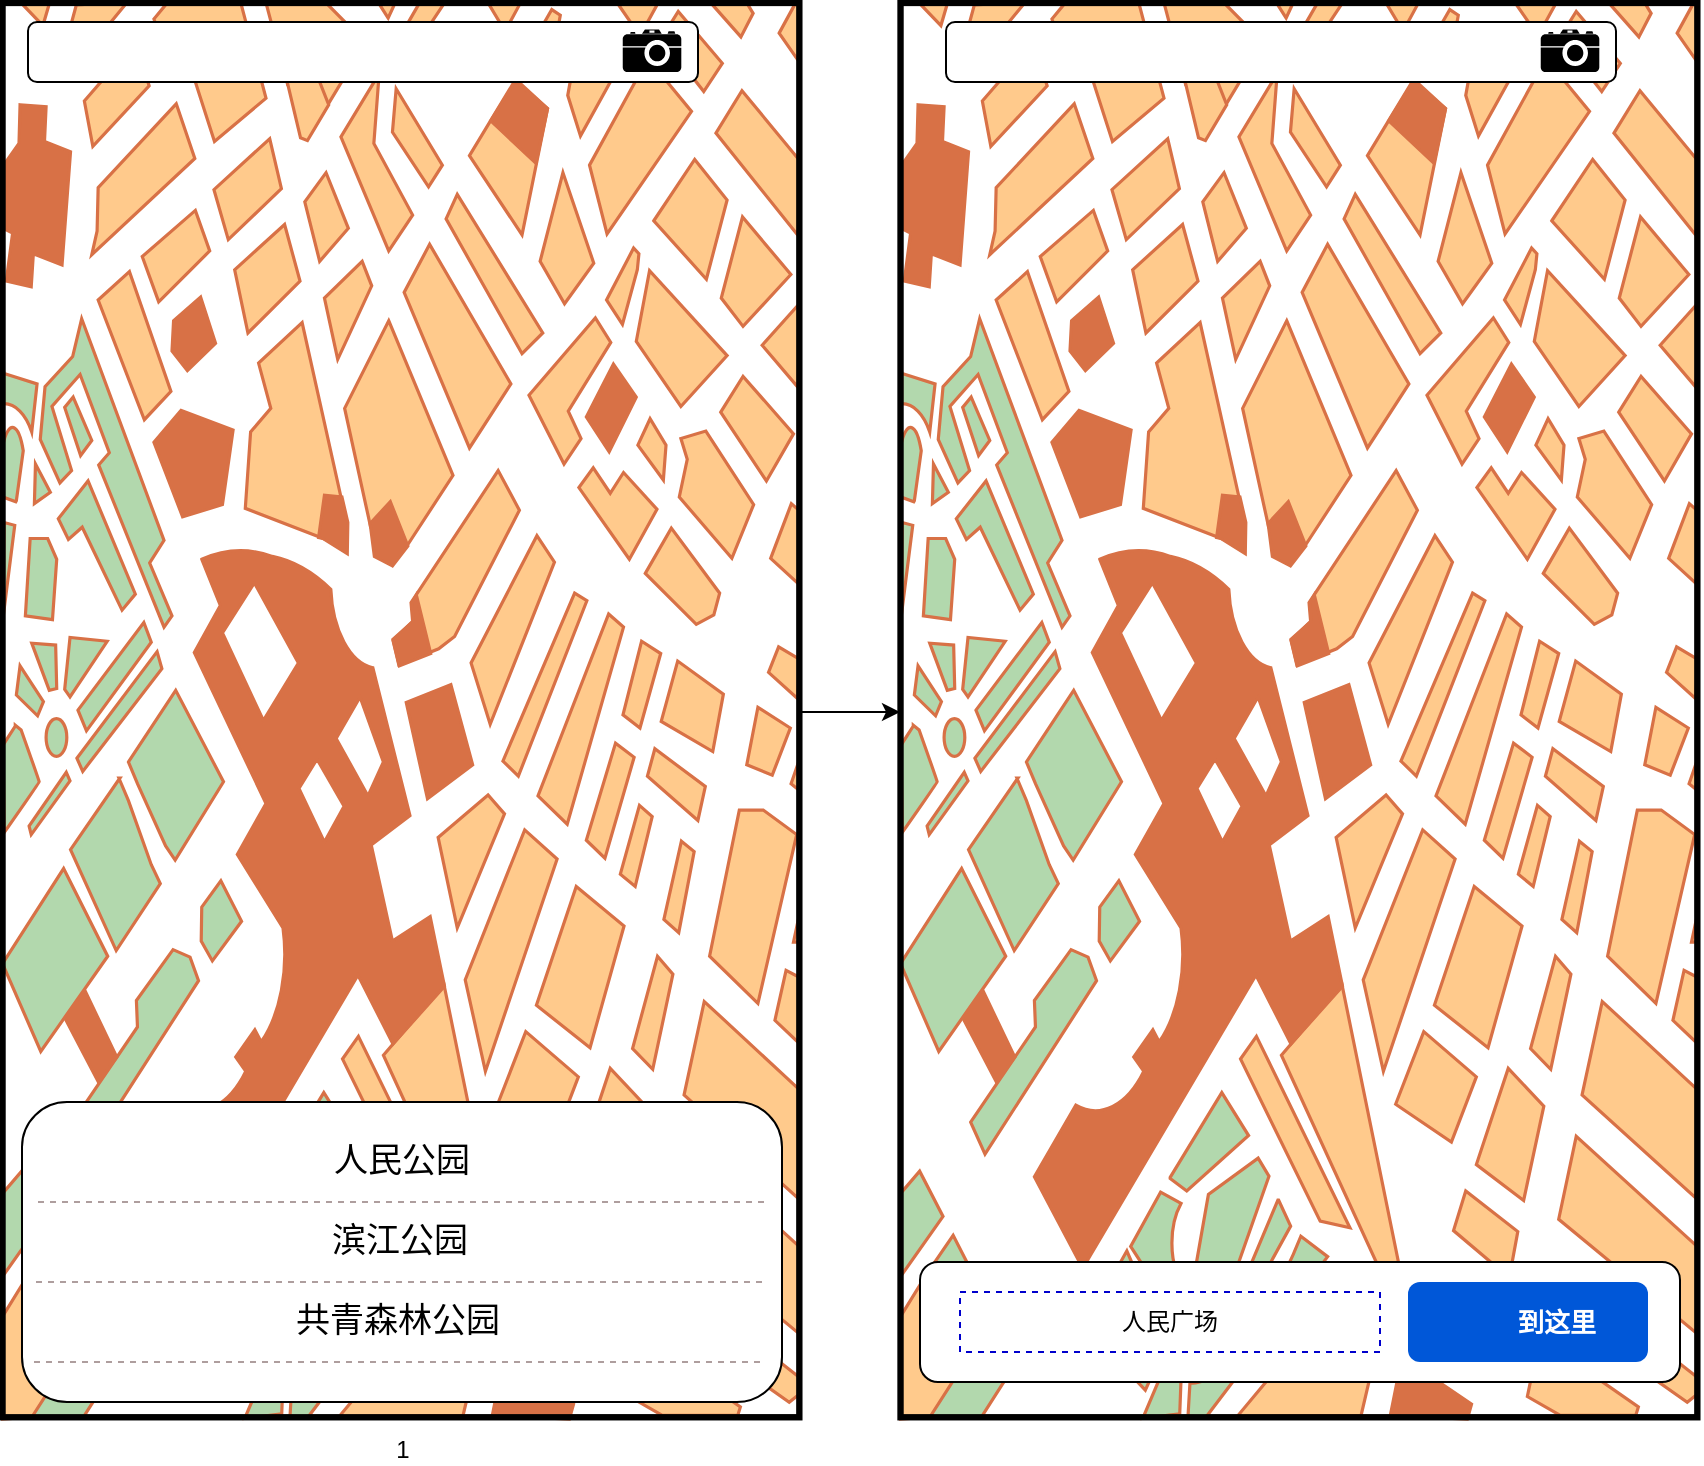 <mxfile version="24.7.7">
  <diagram name="Page-1" id="NTci2zjAOPUxK90D50eq">
    <mxGraphModel dx="1817" dy="1212" grid="1" gridSize="10" guides="1" tooltips="1" connect="1" arrows="1" fold="1" page="1" pageScale="1" pageWidth="850" pageHeight="1100" math="0" shadow="0">
      <root>
        <mxCell id="0" />
        <mxCell id="1" parent="0" />
        <mxCell id="WwSMeB14amw_9LTCPX0T-28" value="" style="edgeStyle=orthogonalEdgeStyle;rounded=0;orthogonalLoop=1;jettySize=auto;html=1;" edge="1" parent="1" source="UZjuZ-FUdFmY1X8hekNM-1" target="WwSMeB14amw_9LTCPX0T-10">
          <mxGeometry relative="1" as="geometry" />
        </mxCell>
        <mxCell id="UZjuZ-FUdFmY1X8hekNM-1" value="1" style="verticalLabelPosition=bottom;shadow=0;dashed=0;align=center;html=1;verticalAlign=top;strokeWidth=1;shape=mxgraph.mockup.misc.map;rounded=1;" parent="1" vertex="1">
          <mxGeometry x="279" y="210" width="400" height="710" as="geometry" />
        </mxCell>
        <mxCell id="UZjuZ-FUdFmY1X8hekNM-2" value="" style="rounded=1;whiteSpace=wrap;html=1;" parent="1" vertex="1">
          <mxGeometry x="292" y="220" width="335" height="30" as="geometry" />
        </mxCell>
        <mxCell id="UZjuZ-FUdFmY1X8hekNM-9" value="" style="shape=image;html=1;verticalAlign=top;verticalLabelPosition=bottom;labelBackgroundColor=#ffffff;imageAspect=0;aspect=fixed;image=https://cdn4.iconfinder.com/data/icons/evil-icons-user-interface/64/menu-128.png;rounded=1;" parent="1" vertex="1">
          <mxGeometry x="637" y="219.3" width="32.6" height="32.6" as="geometry" />
        </mxCell>
        <mxCell id="UZjuZ-FUdFmY1X8hekNM-10" value="" style="shape=mxgraph.signs.tech.camera_2;html=1;pointerEvents=1;fillColor=#000000;strokeColor=none;verticalLabelPosition=bottom;verticalAlign=top;align=center;rounded=1;" parent="1" vertex="1">
          <mxGeometry x="589.37" y="223.7" width="29.29" height="21.3" as="geometry" />
        </mxCell>
        <mxCell id="UZjuZ-FUdFmY1X8hekNM-13" value="" style="shape=image;html=1;verticalAlign=top;verticalLabelPosition=bottom;labelBackgroundColor=#ffffff;imageAspect=0;aspect=fixed;image=https://cdn2.iconfinder.com/data/icons/boxicons-solid-vol-1/24/bxs-cat-128.png;rounded=1;" parent="1" vertex="1">
          <mxGeometry x="296" y="220.3" width="30" height="30" as="geometry" />
        </mxCell>
        <mxCell id="WwSMeB14amw_9LTCPX0T-7" value="" style="shape=mxgraph.signs.transportation.car_1;html=1;pointerEvents=1;fillColor=#FCFCFC;strokeColor=none;verticalLabelPosition=bottom;verticalAlign=top;align=center;sketch=0;" vertex="1" parent="1">
          <mxGeometry x="547" y="863.5" width="28.13" height="25" as="geometry" />
        </mxCell>
        <mxCell id="WwSMeB14amw_9LTCPX0T-10" value="" style="verticalLabelPosition=bottom;shadow=0;dashed=0;align=center;html=1;verticalAlign=top;strokeWidth=1;shape=mxgraph.mockup.misc.map;rounded=1;" vertex="1" parent="1">
          <mxGeometry x="728" y="210" width="400" height="710" as="geometry" />
        </mxCell>
        <mxCell id="WwSMeB14amw_9LTCPX0T-11" value="" style="rounded=1;whiteSpace=wrap;html=1;" vertex="1" parent="1">
          <mxGeometry x="751" y="220" width="335" height="30" as="geometry" />
        </mxCell>
        <mxCell id="WwSMeB14amw_9LTCPX0T-12" value="" style="shape=image;html=1;verticalAlign=top;verticalLabelPosition=bottom;labelBackgroundColor=#ffffff;imageAspect=0;aspect=fixed;image=https://cdn4.iconfinder.com/data/icons/evil-icons-user-interface/64/menu-128.png;rounded=1;" vertex="1" parent="1">
          <mxGeometry x="1096" y="219.3" width="32.6" height="32.6" as="geometry" />
        </mxCell>
        <mxCell id="WwSMeB14amw_9LTCPX0T-13" value="" style="shape=mxgraph.signs.tech.camera_2;html=1;pointerEvents=1;fillColor=#000000;strokeColor=none;verticalLabelPosition=bottom;verticalAlign=top;align=center;rounded=1;" vertex="1" parent="1">
          <mxGeometry x="1048.37" y="223.7" width="29.29" height="21.3" as="geometry" />
        </mxCell>
        <mxCell id="WwSMeB14amw_9LTCPX0T-14" value="" style="shape=image;html=1;verticalAlign=top;verticalLabelPosition=bottom;labelBackgroundColor=#ffffff;imageAspect=0;aspect=fixed;image=https://cdn2.iconfinder.com/data/icons/boxicons-solid-vol-1/24/bxs-cat-128.png;rounded=1;" vertex="1" parent="1">
          <mxGeometry x="755" y="220.3" width="30" height="30" as="geometry" />
        </mxCell>
        <mxCell id="WwSMeB14amw_9LTCPX0T-15" value="" style="shape=mxgraph.signs.transportation.car_1;html=1;pointerEvents=1;fillColor=#FCFCFC;strokeColor=none;verticalLabelPosition=bottom;verticalAlign=top;align=center;sketch=0;" vertex="1" parent="1">
          <mxGeometry x="1006" y="863.5" width="28.13" height="25" as="geometry" />
        </mxCell>
        <mxCell id="WwSMeB14amw_9LTCPX0T-16" value="" style="group" vertex="1" connectable="0" parent="1">
          <mxGeometry x="738" y="840" width="380" height="60" as="geometry" />
        </mxCell>
        <mxCell id="WwSMeB14amw_9LTCPX0T-17" value="" style="rounded=1;whiteSpace=wrap;html=1;textOpacity=70;" vertex="1" parent="WwSMeB14amw_9LTCPX0T-16">
          <mxGeometry width="380" height="60" as="geometry" />
        </mxCell>
        <mxCell id="WwSMeB14amw_9LTCPX0T-18" value="&lt;b&gt;&lt;font style=&quot;font-size: 13px;&quot;&gt;&amp;nbsp; &amp;nbsp; &amp;nbsp; &amp;nbsp; 到这里&lt;/font&gt;&lt;/b&gt;" style="rounded=1;fillColor=#0057D8;align=center;strokeColor=none;html=1;whiteSpace=wrap;fontColor=#ffffff;fontSize=12;shadow=0;glass=0;" vertex="1" parent="WwSMeB14amw_9LTCPX0T-16">
          <mxGeometry x="244" y="10" width="120" height="40" as="geometry" />
        </mxCell>
        <mxCell id="WwSMeB14amw_9LTCPX0T-19" value="人民广场" style="text;html=1;align=center;verticalAlign=middle;whiteSpace=wrap;rounded=0;dashed=1;strokeColor=#0000CC;strokeWidth=1;" vertex="1" parent="WwSMeB14amw_9LTCPX0T-16">
          <mxGeometry x="20" y="15" width="210" height="30" as="geometry" />
        </mxCell>
        <mxCell id="WwSMeB14amw_9LTCPX0T-2" value="" style="rounded=1;whiteSpace=wrap;html=1;textOpacity=70;movable=1;resizable=1;rotatable=1;deletable=1;editable=1;locked=0;connectable=1;strokeOpacity=100;fillOpacity=100;perimeter=none;labelBorderColor=none;" vertex="1" parent="1">
          <mxGeometry x="289" y="760" width="380" height="150" as="geometry" />
        </mxCell>
        <mxCell id="WwSMeB14amw_9LTCPX0T-32" value="" style="group" vertex="1" connectable="0" parent="1">
          <mxGeometry x="297" y="770" width="364" height="40" as="geometry" />
        </mxCell>
        <mxCell id="WwSMeB14amw_9LTCPX0T-29" value="人民公园" style="text;html=1;align=center;verticalAlign=middle;whiteSpace=wrap;rounded=0;dashed=1;strokeColor=none;strokeWidth=1;spacingBottom=1;spacing=1;fontSize=17;" vertex="1" parent="WwSMeB14amw_9LTCPX0T-32">
          <mxGeometry width="364" height="40" as="geometry" />
        </mxCell>
        <mxCell id="WwSMeB14amw_9LTCPX0T-30" value="" style="endArrow=none;html=1;rounded=0;entryX=1;entryY=1;entryDx=0;entryDy=0;exitX=0;exitY=1;exitDx=0;exitDy=0;dashed=1;strokeColor=#ae9e9e;" edge="1" parent="WwSMeB14amw_9LTCPX0T-32" source="WwSMeB14amw_9LTCPX0T-29" target="WwSMeB14amw_9LTCPX0T-29">
          <mxGeometry width="50" height="50" relative="1" as="geometry">
            <mxPoint x="13" y="100" as="sourcePoint" />
            <mxPoint x="63" y="50" as="targetPoint" />
          </mxGeometry>
        </mxCell>
        <mxCell id="WwSMeB14amw_9LTCPX0T-34" value="滨江公园" style="text;html=1;align=center;verticalAlign=middle;whiteSpace=wrap;rounded=0;dashed=1;strokeColor=none;strokeWidth=1;spacingBottom=1;spacing=1;fontSize=17;" vertex="1" parent="1">
          <mxGeometry x="296" y="810" width="364" height="40" as="geometry" />
        </mxCell>
        <mxCell id="WwSMeB14amw_9LTCPX0T-35" value="" style="endArrow=none;html=1;rounded=0;entryX=1;entryY=1;entryDx=0;entryDy=0;exitX=0;exitY=1;exitDx=0;exitDy=0;dashed=1;strokeColor=#ae9e9e;" edge="1" parent="1" source="WwSMeB14amw_9LTCPX0T-34" target="WwSMeB14amw_9LTCPX0T-34">
          <mxGeometry width="50" height="50" relative="1" as="geometry">
            <mxPoint x="320" y="740" as="sourcePoint" />
            <mxPoint x="370" y="690" as="targetPoint" />
          </mxGeometry>
        </mxCell>
        <mxCell id="WwSMeB14amw_9LTCPX0T-36" value="" style="group" vertex="1" connectable="0" parent="1">
          <mxGeometry x="295" y="850" width="364" height="40" as="geometry" />
        </mxCell>
        <mxCell id="WwSMeB14amw_9LTCPX0T-37" value="共青森林公园" style="text;html=1;align=center;verticalAlign=middle;whiteSpace=wrap;rounded=0;dashed=1;strokeColor=none;strokeWidth=1;spacingBottom=1;spacing=1;fontSize=17;" vertex="1" parent="WwSMeB14amw_9LTCPX0T-36">
          <mxGeometry width="364" height="40" as="geometry" />
        </mxCell>
        <mxCell id="WwSMeB14amw_9LTCPX0T-38" value="" style="endArrow=none;html=1;rounded=0;entryX=1;entryY=1;entryDx=0;entryDy=0;exitX=0;exitY=1;exitDx=0;exitDy=0;dashed=1;strokeColor=#ae9e9e;" edge="1" parent="WwSMeB14amw_9LTCPX0T-36" source="WwSMeB14amw_9LTCPX0T-37" target="WwSMeB14amw_9LTCPX0T-37">
          <mxGeometry width="50" height="50" relative="1" as="geometry">
            <mxPoint x="13" y="100" as="sourcePoint" />
            <mxPoint x="63" y="50" as="targetPoint" />
          </mxGeometry>
        </mxCell>
      </root>
    </mxGraphModel>
  </diagram>
</mxfile>
